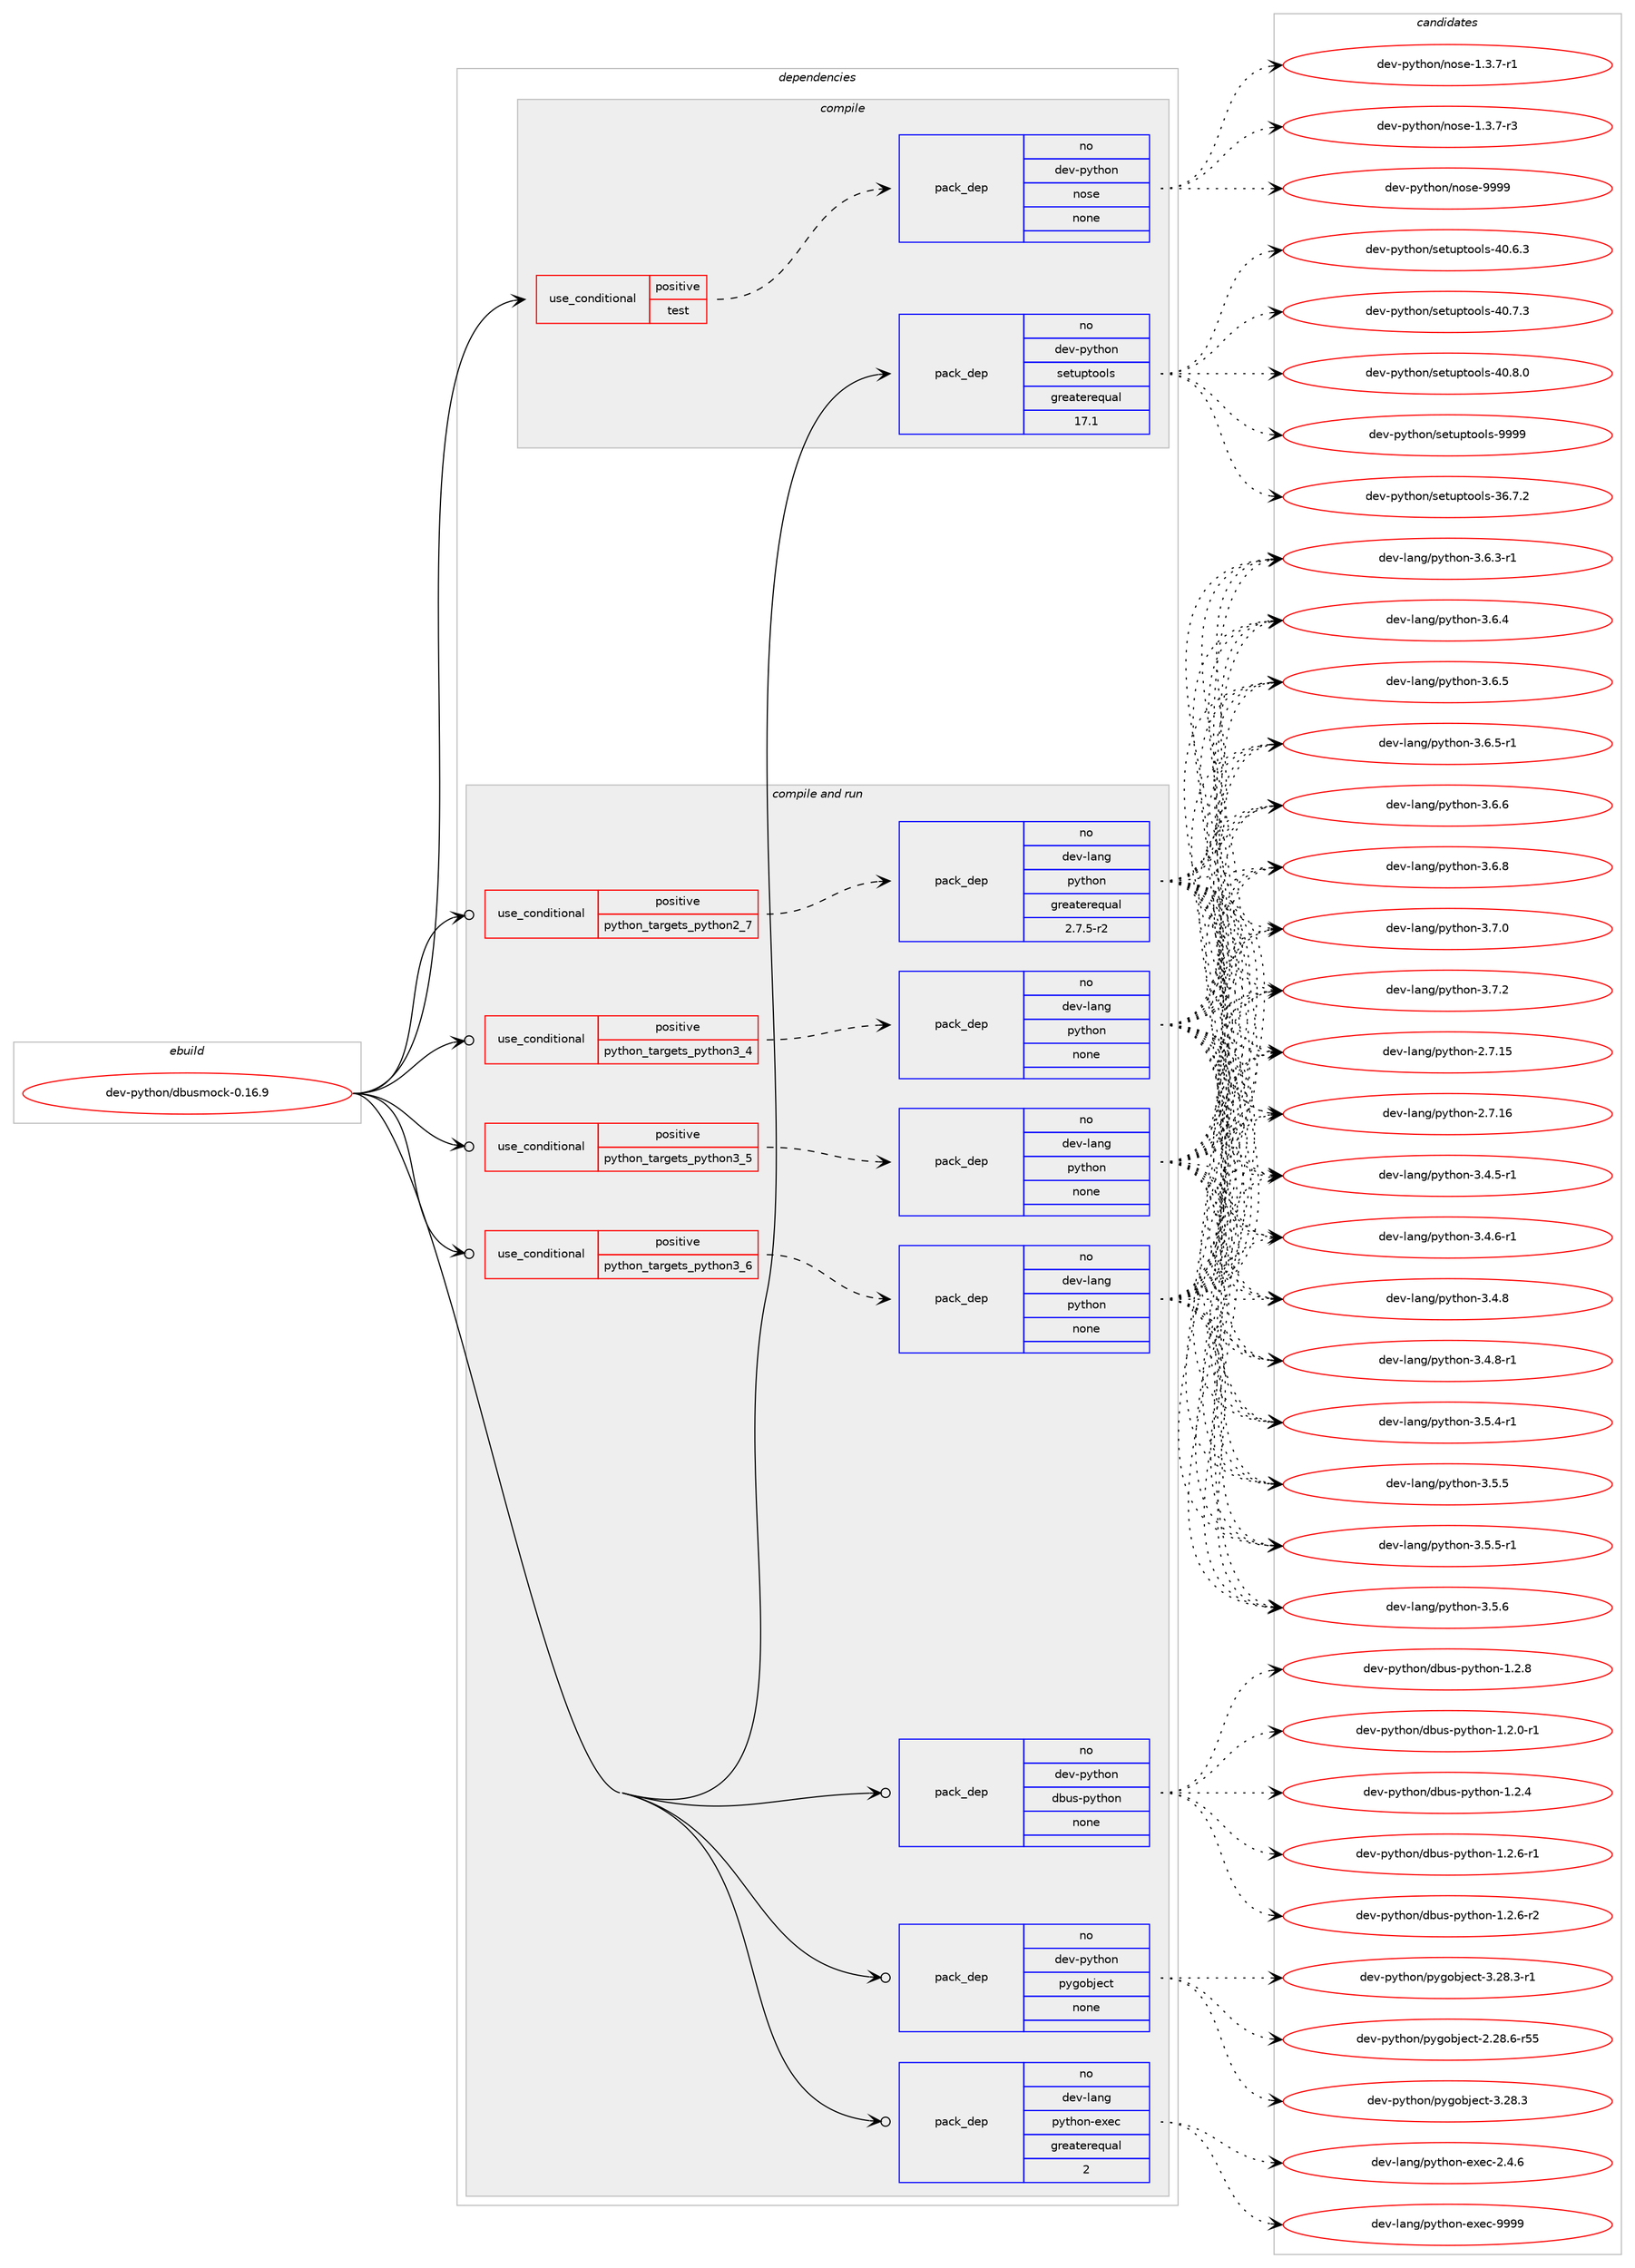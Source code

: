 digraph prolog {

# *************
# Graph options
# *************

newrank=true;
concentrate=true;
compound=true;
graph [rankdir=LR,fontname=Helvetica,fontsize=10,ranksep=1.5];#, ranksep=2.5, nodesep=0.2];
edge  [arrowhead=vee];
node  [fontname=Helvetica,fontsize=10];

# **********
# The ebuild
# **********

subgraph cluster_leftcol {
color=gray;
rank=same;
label=<<i>ebuild</i>>;
id [label="dev-python/dbusmock-0.16.9", color=red, width=4, href="../dev-python/dbusmock-0.16.9.svg"];
}

# ****************
# The dependencies
# ****************

subgraph cluster_midcol {
color=gray;
label=<<i>dependencies</i>>;
subgraph cluster_compile {
fillcolor="#eeeeee";
style=filled;
label=<<i>compile</i>>;
subgraph cond373114 {
dependency1405459 [label=<<TABLE BORDER="0" CELLBORDER="1" CELLSPACING="0" CELLPADDING="4"><TR><TD ROWSPAN="3" CELLPADDING="10">use_conditional</TD></TR><TR><TD>positive</TD></TR><TR><TD>test</TD></TR></TABLE>>, shape=none, color=red];
subgraph pack1009089 {
dependency1405460 [label=<<TABLE BORDER="0" CELLBORDER="1" CELLSPACING="0" CELLPADDING="4" WIDTH="220"><TR><TD ROWSPAN="6" CELLPADDING="30">pack_dep</TD></TR><TR><TD WIDTH="110">no</TD></TR><TR><TD>dev-python</TD></TR><TR><TD>nose</TD></TR><TR><TD>none</TD></TR><TR><TD></TD></TR></TABLE>>, shape=none, color=blue];
}
dependency1405459:e -> dependency1405460:w [weight=20,style="dashed",arrowhead="vee"];
}
id:e -> dependency1405459:w [weight=20,style="solid",arrowhead="vee"];
subgraph pack1009090 {
dependency1405461 [label=<<TABLE BORDER="0" CELLBORDER="1" CELLSPACING="0" CELLPADDING="4" WIDTH="220"><TR><TD ROWSPAN="6" CELLPADDING="30">pack_dep</TD></TR><TR><TD WIDTH="110">no</TD></TR><TR><TD>dev-python</TD></TR><TR><TD>setuptools</TD></TR><TR><TD>greaterequal</TD></TR><TR><TD>17.1</TD></TR></TABLE>>, shape=none, color=blue];
}
id:e -> dependency1405461:w [weight=20,style="solid",arrowhead="vee"];
}
subgraph cluster_compileandrun {
fillcolor="#eeeeee";
style=filled;
label=<<i>compile and run</i>>;
subgraph cond373115 {
dependency1405462 [label=<<TABLE BORDER="0" CELLBORDER="1" CELLSPACING="0" CELLPADDING="4"><TR><TD ROWSPAN="3" CELLPADDING="10">use_conditional</TD></TR><TR><TD>positive</TD></TR><TR><TD>python_targets_python2_7</TD></TR></TABLE>>, shape=none, color=red];
subgraph pack1009091 {
dependency1405463 [label=<<TABLE BORDER="0" CELLBORDER="1" CELLSPACING="0" CELLPADDING="4" WIDTH="220"><TR><TD ROWSPAN="6" CELLPADDING="30">pack_dep</TD></TR><TR><TD WIDTH="110">no</TD></TR><TR><TD>dev-lang</TD></TR><TR><TD>python</TD></TR><TR><TD>greaterequal</TD></TR><TR><TD>2.7.5-r2</TD></TR></TABLE>>, shape=none, color=blue];
}
dependency1405462:e -> dependency1405463:w [weight=20,style="dashed",arrowhead="vee"];
}
id:e -> dependency1405462:w [weight=20,style="solid",arrowhead="odotvee"];
subgraph cond373116 {
dependency1405464 [label=<<TABLE BORDER="0" CELLBORDER="1" CELLSPACING="0" CELLPADDING="4"><TR><TD ROWSPAN="3" CELLPADDING="10">use_conditional</TD></TR><TR><TD>positive</TD></TR><TR><TD>python_targets_python3_4</TD></TR></TABLE>>, shape=none, color=red];
subgraph pack1009092 {
dependency1405465 [label=<<TABLE BORDER="0" CELLBORDER="1" CELLSPACING="0" CELLPADDING="4" WIDTH="220"><TR><TD ROWSPAN="6" CELLPADDING="30">pack_dep</TD></TR><TR><TD WIDTH="110">no</TD></TR><TR><TD>dev-lang</TD></TR><TR><TD>python</TD></TR><TR><TD>none</TD></TR><TR><TD></TD></TR></TABLE>>, shape=none, color=blue];
}
dependency1405464:e -> dependency1405465:w [weight=20,style="dashed",arrowhead="vee"];
}
id:e -> dependency1405464:w [weight=20,style="solid",arrowhead="odotvee"];
subgraph cond373117 {
dependency1405466 [label=<<TABLE BORDER="0" CELLBORDER="1" CELLSPACING="0" CELLPADDING="4"><TR><TD ROWSPAN="3" CELLPADDING="10">use_conditional</TD></TR><TR><TD>positive</TD></TR><TR><TD>python_targets_python3_5</TD></TR></TABLE>>, shape=none, color=red];
subgraph pack1009093 {
dependency1405467 [label=<<TABLE BORDER="0" CELLBORDER="1" CELLSPACING="0" CELLPADDING="4" WIDTH="220"><TR><TD ROWSPAN="6" CELLPADDING="30">pack_dep</TD></TR><TR><TD WIDTH="110">no</TD></TR><TR><TD>dev-lang</TD></TR><TR><TD>python</TD></TR><TR><TD>none</TD></TR><TR><TD></TD></TR></TABLE>>, shape=none, color=blue];
}
dependency1405466:e -> dependency1405467:w [weight=20,style="dashed",arrowhead="vee"];
}
id:e -> dependency1405466:w [weight=20,style="solid",arrowhead="odotvee"];
subgraph cond373118 {
dependency1405468 [label=<<TABLE BORDER="0" CELLBORDER="1" CELLSPACING="0" CELLPADDING="4"><TR><TD ROWSPAN="3" CELLPADDING="10">use_conditional</TD></TR><TR><TD>positive</TD></TR><TR><TD>python_targets_python3_6</TD></TR></TABLE>>, shape=none, color=red];
subgraph pack1009094 {
dependency1405469 [label=<<TABLE BORDER="0" CELLBORDER="1" CELLSPACING="0" CELLPADDING="4" WIDTH="220"><TR><TD ROWSPAN="6" CELLPADDING="30">pack_dep</TD></TR><TR><TD WIDTH="110">no</TD></TR><TR><TD>dev-lang</TD></TR><TR><TD>python</TD></TR><TR><TD>none</TD></TR><TR><TD></TD></TR></TABLE>>, shape=none, color=blue];
}
dependency1405468:e -> dependency1405469:w [weight=20,style="dashed",arrowhead="vee"];
}
id:e -> dependency1405468:w [weight=20,style="solid",arrowhead="odotvee"];
subgraph pack1009095 {
dependency1405470 [label=<<TABLE BORDER="0" CELLBORDER="1" CELLSPACING="0" CELLPADDING="4" WIDTH="220"><TR><TD ROWSPAN="6" CELLPADDING="30">pack_dep</TD></TR><TR><TD WIDTH="110">no</TD></TR><TR><TD>dev-lang</TD></TR><TR><TD>python-exec</TD></TR><TR><TD>greaterequal</TD></TR><TR><TD>2</TD></TR></TABLE>>, shape=none, color=blue];
}
id:e -> dependency1405470:w [weight=20,style="solid",arrowhead="odotvee"];
subgraph pack1009096 {
dependency1405471 [label=<<TABLE BORDER="0" CELLBORDER="1" CELLSPACING="0" CELLPADDING="4" WIDTH="220"><TR><TD ROWSPAN="6" CELLPADDING="30">pack_dep</TD></TR><TR><TD WIDTH="110">no</TD></TR><TR><TD>dev-python</TD></TR><TR><TD>dbus-python</TD></TR><TR><TD>none</TD></TR><TR><TD></TD></TR></TABLE>>, shape=none, color=blue];
}
id:e -> dependency1405471:w [weight=20,style="solid",arrowhead="odotvee"];
subgraph pack1009097 {
dependency1405472 [label=<<TABLE BORDER="0" CELLBORDER="1" CELLSPACING="0" CELLPADDING="4" WIDTH="220"><TR><TD ROWSPAN="6" CELLPADDING="30">pack_dep</TD></TR><TR><TD WIDTH="110">no</TD></TR><TR><TD>dev-python</TD></TR><TR><TD>pygobject</TD></TR><TR><TD>none</TD></TR><TR><TD></TD></TR></TABLE>>, shape=none, color=blue];
}
id:e -> dependency1405472:w [weight=20,style="solid",arrowhead="odotvee"];
}
subgraph cluster_run {
fillcolor="#eeeeee";
style=filled;
label=<<i>run</i>>;
}
}

# **************
# The candidates
# **************

subgraph cluster_choices {
rank=same;
color=gray;
label=<<i>candidates</i>>;

subgraph choice1009089 {
color=black;
nodesep=1;
choice10010111845112121116104111110471101111151014549465146554511449 [label="dev-python/nose-1.3.7-r1", color=red, width=4,href="../dev-python/nose-1.3.7-r1.svg"];
choice10010111845112121116104111110471101111151014549465146554511451 [label="dev-python/nose-1.3.7-r3", color=red, width=4,href="../dev-python/nose-1.3.7-r3.svg"];
choice10010111845112121116104111110471101111151014557575757 [label="dev-python/nose-9999", color=red, width=4,href="../dev-python/nose-9999.svg"];
dependency1405460:e -> choice10010111845112121116104111110471101111151014549465146554511449:w [style=dotted,weight="100"];
dependency1405460:e -> choice10010111845112121116104111110471101111151014549465146554511451:w [style=dotted,weight="100"];
dependency1405460:e -> choice10010111845112121116104111110471101111151014557575757:w [style=dotted,weight="100"];
}
subgraph choice1009090 {
color=black;
nodesep=1;
choice100101118451121211161041111104711510111611711211611111110811545515446554650 [label="dev-python/setuptools-36.7.2", color=red, width=4,href="../dev-python/setuptools-36.7.2.svg"];
choice100101118451121211161041111104711510111611711211611111110811545524846544651 [label="dev-python/setuptools-40.6.3", color=red, width=4,href="../dev-python/setuptools-40.6.3.svg"];
choice100101118451121211161041111104711510111611711211611111110811545524846554651 [label="dev-python/setuptools-40.7.3", color=red, width=4,href="../dev-python/setuptools-40.7.3.svg"];
choice100101118451121211161041111104711510111611711211611111110811545524846564648 [label="dev-python/setuptools-40.8.0", color=red, width=4,href="../dev-python/setuptools-40.8.0.svg"];
choice10010111845112121116104111110471151011161171121161111111081154557575757 [label="dev-python/setuptools-9999", color=red, width=4,href="../dev-python/setuptools-9999.svg"];
dependency1405461:e -> choice100101118451121211161041111104711510111611711211611111110811545515446554650:w [style=dotted,weight="100"];
dependency1405461:e -> choice100101118451121211161041111104711510111611711211611111110811545524846544651:w [style=dotted,weight="100"];
dependency1405461:e -> choice100101118451121211161041111104711510111611711211611111110811545524846554651:w [style=dotted,weight="100"];
dependency1405461:e -> choice100101118451121211161041111104711510111611711211611111110811545524846564648:w [style=dotted,weight="100"];
dependency1405461:e -> choice10010111845112121116104111110471151011161171121161111111081154557575757:w [style=dotted,weight="100"];
}
subgraph choice1009091 {
color=black;
nodesep=1;
choice10010111845108971101034711212111610411111045504655464953 [label="dev-lang/python-2.7.15", color=red, width=4,href="../dev-lang/python-2.7.15.svg"];
choice10010111845108971101034711212111610411111045504655464954 [label="dev-lang/python-2.7.16", color=red, width=4,href="../dev-lang/python-2.7.16.svg"];
choice1001011184510897110103471121211161041111104551465246534511449 [label="dev-lang/python-3.4.5-r1", color=red, width=4,href="../dev-lang/python-3.4.5-r1.svg"];
choice1001011184510897110103471121211161041111104551465246544511449 [label="dev-lang/python-3.4.6-r1", color=red, width=4,href="../dev-lang/python-3.4.6-r1.svg"];
choice100101118451089711010347112121116104111110455146524656 [label="dev-lang/python-3.4.8", color=red, width=4,href="../dev-lang/python-3.4.8.svg"];
choice1001011184510897110103471121211161041111104551465246564511449 [label="dev-lang/python-3.4.8-r1", color=red, width=4,href="../dev-lang/python-3.4.8-r1.svg"];
choice1001011184510897110103471121211161041111104551465346524511449 [label="dev-lang/python-3.5.4-r1", color=red, width=4,href="../dev-lang/python-3.5.4-r1.svg"];
choice100101118451089711010347112121116104111110455146534653 [label="dev-lang/python-3.5.5", color=red, width=4,href="../dev-lang/python-3.5.5.svg"];
choice1001011184510897110103471121211161041111104551465346534511449 [label="dev-lang/python-3.5.5-r1", color=red, width=4,href="../dev-lang/python-3.5.5-r1.svg"];
choice100101118451089711010347112121116104111110455146534654 [label="dev-lang/python-3.5.6", color=red, width=4,href="../dev-lang/python-3.5.6.svg"];
choice1001011184510897110103471121211161041111104551465446514511449 [label="dev-lang/python-3.6.3-r1", color=red, width=4,href="../dev-lang/python-3.6.3-r1.svg"];
choice100101118451089711010347112121116104111110455146544652 [label="dev-lang/python-3.6.4", color=red, width=4,href="../dev-lang/python-3.6.4.svg"];
choice100101118451089711010347112121116104111110455146544653 [label="dev-lang/python-3.6.5", color=red, width=4,href="../dev-lang/python-3.6.5.svg"];
choice1001011184510897110103471121211161041111104551465446534511449 [label="dev-lang/python-3.6.5-r1", color=red, width=4,href="../dev-lang/python-3.6.5-r1.svg"];
choice100101118451089711010347112121116104111110455146544654 [label="dev-lang/python-3.6.6", color=red, width=4,href="../dev-lang/python-3.6.6.svg"];
choice100101118451089711010347112121116104111110455146544656 [label="dev-lang/python-3.6.8", color=red, width=4,href="../dev-lang/python-3.6.8.svg"];
choice100101118451089711010347112121116104111110455146554648 [label="dev-lang/python-3.7.0", color=red, width=4,href="../dev-lang/python-3.7.0.svg"];
choice100101118451089711010347112121116104111110455146554650 [label="dev-lang/python-3.7.2", color=red, width=4,href="../dev-lang/python-3.7.2.svg"];
dependency1405463:e -> choice10010111845108971101034711212111610411111045504655464953:w [style=dotted,weight="100"];
dependency1405463:e -> choice10010111845108971101034711212111610411111045504655464954:w [style=dotted,weight="100"];
dependency1405463:e -> choice1001011184510897110103471121211161041111104551465246534511449:w [style=dotted,weight="100"];
dependency1405463:e -> choice1001011184510897110103471121211161041111104551465246544511449:w [style=dotted,weight="100"];
dependency1405463:e -> choice100101118451089711010347112121116104111110455146524656:w [style=dotted,weight="100"];
dependency1405463:e -> choice1001011184510897110103471121211161041111104551465246564511449:w [style=dotted,weight="100"];
dependency1405463:e -> choice1001011184510897110103471121211161041111104551465346524511449:w [style=dotted,weight="100"];
dependency1405463:e -> choice100101118451089711010347112121116104111110455146534653:w [style=dotted,weight="100"];
dependency1405463:e -> choice1001011184510897110103471121211161041111104551465346534511449:w [style=dotted,weight="100"];
dependency1405463:e -> choice100101118451089711010347112121116104111110455146534654:w [style=dotted,weight="100"];
dependency1405463:e -> choice1001011184510897110103471121211161041111104551465446514511449:w [style=dotted,weight="100"];
dependency1405463:e -> choice100101118451089711010347112121116104111110455146544652:w [style=dotted,weight="100"];
dependency1405463:e -> choice100101118451089711010347112121116104111110455146544653:w [style=dotted,weight="100"];
dependency1405463:e -> choice1001011184510897110103471121211161041111104551465446534511449:w [style=dotted,weight="100"];
dependency1405463:e -> choice100101118451089711010347112121116104111110455146544654:w [style=dotted,weight="100"];
dependency1405463:e -> choice100101118451089711010347112121116104111110455146544656:w [style=dotted,weight="100"];
dependency1405463:e -> choice100101118451089711010347112121116104111110455146554648:w [style=dotted,weight="100"];
dependency1405463:e -> choice100101118451089711010347112121116104111110455146554650:w [style=dotted,weight="100"];
}
subgraph choice1009092 {
color=black;
nodesep=1;
choice10010111845108971101034711212111610411111045504655464953 [label="dev-lang/python-2.7.15", color=red, width=4,href="../dev-lang/python-2.7.15.svg"];
choice10010111845108971101034711212111610411111045504655464954 [label="dev-lang/python-2.7.16", color=red, width=4,href="../dev-lang/python-2.7.16.svg"];
choice1001011184510897110103471121211161041111104551465246534511449 [label="dev-lang/python-3.4.5-r1", color=red, width=4,href="../dev-lang/python-3.4.5-r1.svg"];
choice1001011184510897110103471121211161041111104551465246544511449 [label="dev-lang/python-3.4.6-r1", color=red, width=4,href="../dev-lang/python-3.4.6-r1.svg"];
choice100101118451089711010347112121116104111110455146524656 [label="dev-lang/python-3.4.8", color=red, width=4,href="../dev-lang/python-3.4.8.svg"];
choice1001011184510897110103471121211161041111104551465246564511449 [label="dev-lang/python-3.4.8-r1", color=red, width=4,href="../dev-lang/python-3.4.8-r1.svg"];
choice1001011184510897110103471121211161041111104551465346524511449 [label="dev-lang/python-3.5.4-r1", color=red, width=4,href="../dev-lang/python-3.5.4-r1.svg"];
choice100101118451089711010347112121116104111110455146534653 [label="dev-lang/python-3.5.5", color=red, width=4,href="../dev-lang/python-3.5.5.svg"];
choice1001011184510897110103471121211161041111104551465346534511449 [label="dev-lang/python-3.5.5-r1", color=red, width=4,href="../dev-lang/python-3.5.5-r1.svg"];
choice100101118451089711010347112121116104111110455146534654 [label="dev-lang/python-3.5.6", color=red, width=4,href="../dev-lang/python-3.5.6.svg"];
choice1001011184510897110103471121211161041111104551465446514511449 [label="dev-lang/python-3.6.3-r1", color=red, width=4,href="../dev-lang/python-3.6.3-r1.svg"];
choice100101118451089711010347112121116104111110455146544652 [label="dev-lang/python-3.6.4", color=red, width=4,href="../dev-lang/python-3.6.4.svg"];
choice100101118451089711010347112121116104111110455146544653 [label="dev-lang/python-3.6.5", color=red, width=4,href="../dev-lang/python-3.6.5.svg"];
choice1001011184510897110103471121211161041111104551465446534511449 [label="dev-lang/python-3.6.5-r1", color=red, width=4,href="../dev-lang/python-3.6.5-r1.svg"];
choice100101118451089711010347112121116104111110455146544654 [label="dev-lang/python-3.6.6", color=red, width=4,href="../dev-lang/python-3.6.6.svg"];
choice100101118451089711010347112121116104111110455146544656 [label="dev-lang/python-3.6.8", color=red, width=4,href="../dev-lang/python-3.6.8.svg"];
choice100101118451089711010347112121116104111110455146554648 [label="dev-lang/python-3.7.0", color=red, width=4,href="../dev-lang/python-3.7.0.svg"];
choice100101118451089711010347112121116104111110455146554650 [label="dev-lang/python-3.7.2", color=red, width=4,href="../dev-lang/python-3.7.2.svg"];
dependency1405465:e -> choice10010111845108971101034711212111610411111045504655464953:w [style=dotted,weight="100"];
dependency1405465:e -> choice10010111845108971101034711212111610411111045504655464954:w [style=dotted,weight="100"];
dependency1405465:e -> choice1001011184510897110103471121211161041111104551465246534511449:w [style=dotted,weight="100"];
dependency1405465:e -> choice1001011184510897110103471121211161041111104551465246544511449:w [style=dotted,weight="100"];
dependency1405465:e -> choice100101118451089711010347112121116104111110455146524656:w [style=dotted,weight="100"];
dependency1405465:e -> choice1001011184510897110103471121211161041111104551465246564511449:w [style=dotted,weight="100"];
dependency1405465:e -> choice1001011184510897110103471121211161041111104551465346524511449:w [style=dotted,weight="100"];
dependency1405465:e -> choice100101118451089711010347112121116104111110455146534653:w [style=dotted,weight="100"];
dependency1405465:e -> choice1001011184510897110103471121211161041111104551465346534511449:w [style=dotted,weight="100"];
dependency1405465:e -> choice100101118451089711010347112121116104111110455146534654:w [style=dotted,weight="100"];
dependency1405465:e -> choice1001011184510897110103471121211161041111104551465446514511449:w [style=dotted,weight="100"];
dependency1405465:e -> choice100101118451089711010347112121116104111110455146544652:w [style=dotted,weight="100"];
dependency1405465:e -> choice100101118451089711010347112121116104111110455146544653:w [style=dotted,weight="100"];
dependency1405465:e -> choice1001011184510897110103471121211161041111104551465446534511449:w [style=dotted,weight="100"];
dependency1405465:e -> choice100101118451089711010347112121116104111110455146544654:w [style=dotted,weight="100"];
dependency1405465:e -> choice100101118451089711010347112121116104111110455146544656:w [style=dotted,weight="100"];
dependency1405465:e -> choice100101118451089711010347112121116104111110455146554648:w [style=dotted,weight="100"];
dependency1405465:e -> choice100101118451089711010347112121116104111110455146554650:w [style=dotted,weight="100"];
}
subgraph choice1009093 {
color=black;
nodesep=1;
choice10010111845108971101034711212111610411111045504655464953 [label="dev-lang/python-2.7.15", color=red, width=4,href="../dev-lang/python-2.7.15.svg"];
choice10010111845108971101034711212111610411111045504655464954 [label="dev-lang/python-2.7.16", color=red, width=4,href="../dev-lang/python-2.7.16.svg"];
choice1001011184510897110103471121211161041111104551465246534511449 [label="dev-lang/python-3.4.5-r1", color=red, width=4,href="../dev-lang/python-3.4.5-r1.svg"];
choice1001011184510897110103471121211161041111104551465246544511449 [label="dev-lang/python-3.4.6-r1", color=red, width=4,href="../dev-lang/python-3.4.6-r1.svg"];
choice100101118451089711010347112121116104111110455146524656 [label="dev-lang/python-3.4.8", color=red, width=4,href="../dev-lang/python-3.4.8.svg"];
choice1001011184510897110103471121211161041111104551465246564511449 [label="dev-lang/python-3.4.8-r1", color=red, width=4,href="../dev-lang/python-3.4.8-r1.svg"];
choice1001011184510897110103471121211161041111104551465346524511449 [label="dev-lang/python-3.5.4-r1", color=red, width=4,href="../dev-lang/python-3.5.4-r1.svg"];
choice100101118451089711010347112121116104111110455146534653 [label="dev-lang/python-3.5.5", color=red, width=4,href="../dev-lang/python-3.5.5.svg"];
choice1001011184510897110103471121211161041111104551465346534511449 [label="dev-lang/python-3.5.5-r1", color=red, width=4,href="../dev-lang/python-3.5.5-r1.svg"];
choice100101118451089711010347112121116104111110455146534654 [label="dev-lang/python-3.5.6", color=red, width=4,href="../dev-lang/python-3.5.6.svg"];
choice1001011184510897110103471121211161041111104551465446514511449 [label="dev-lang/python-3.6.3-r1", color=red, width=4,href="../dev-lang/python-3.6.3-r1.svg"];
choice100101118451089711010347112121116104111110455146544652 [label="dev-lang/python-3.6.4", color=red, width=4,href="../dev-lang/python-3.6.4.svg"];
choice100101118451089711010347112121116104111110455146544653 [label="dev-lang/python-3.6.5", color=red, width=4,href="../dev-lang/python-3.6.5.svg"];
choice1001011184510897110103471121211161041111104551465446534511449 [label="dev-lang/python-3.6.5-r1", color=red, width=4,href="../dev-lang/python-3.6.5-r1.svg"];
choice100101118451089711010347112121116104111110455146544654 [label="dev-lang/python-3.6.6", color=red, width=4,href="../dev-lang/python-3.6.6.svg"];
choice100101118451089711010347112121116104111110455146544656 [label="dev-lang/python-3.6.8", color=red, width=4,href="../dev-lang/python-3.6.8.svg"];
choice100101118451089711010347112121116104111110455146554648 [label="dev-lang/python-3.7.0", color=red, width=4,href="../dev-lang/python-3.7.0.svg"];
choice100101118451089711010347112121116104111110455146554650 [label="dev-lang/python-3.7.2", color=red, width=4,href="../dev-lang/python-3.7.2.svg"];
dependency1405467:e -> choice10010111845108971101034711212111610411111045504655464953:w [style=dotted,weight="100"];
dependency1405467:e -> choice10010111845108971101034711212111610411111045504655464954:w [style=dotted,weight="100"];
dependency1405467:e -> choice1001011184510897110103471121211161041111104551465246534511449:w [style=dotted,weight="100"];
dependency1405467:e -> choice1001011184510897110103471121211161041111104551465246544511449:w [style=dotted,weight="100"];
dependency1405467:e -> choice100101118451089711010347112121116104111110455146524656:w [style=dotted,weight="100"];
dependency1405467:e -> choice1001011184510897110103471121211161041111104551465246564511449:w [style=dotted,weight="100"];
dependency1405467:e -> choice1001011184510897110103471121211161041111104551465346524511449:w [style=dotted,weight="100"];
dependency1405467:e -> choice100101118451089711010347112121116104111110455146534653:w [style=dotted,weight="100"];
dependency1405467:e -> choice1001011184510897110103471121211161041111104551465346534511449:w [style=dotted,weight="100"];
dependency1405467:e -> choice100101118451089711010347112121116104111110455146534654:w [style=dotted,weight="100"];
dependency1405467:e -> choice1001011184510897110103471121211161041111104551465446514511449:w [style=dotted,weight="100"];
dependency1405467:e -> choice100101118451089711010347112121116104111110455146544652:w [style=dotted,weight="100"];
dependency1405467:e -> choice100101118451089711010347112121116104111110455146544653:w [style=dotted,weight="100"];
dependency1405467:e -> choice1001011184510897110103471121211161041111104551465446534511449:w [style=dotted,weight="100"];
dependency1405467:e -> choice100101118451089711010347112121116104111110455146544654:w [style=dotted,weight="100"];
dependency1405467:e -> choice100101118451089711010347112121116104111110455146544656:w [style=dotted,weight="100"];
dependency1405467:e -> choice100101118451089711010347112121116104111110455146554648:w [style=dotted,weight="100"];
dependency1405467:e -> choice100101118451089711010347112121116104111110455146554650:w [style=dotted,weight="100"];
}
subgraph choice1009094 {
color=black;
nodesep=1;
choice10010111845108971101034711212111610411111045504655464953 [label="dev-lang/python-2.7.15", color=red, width=4,href="../dev-lang/python-2.7.15.svg"];
choice10010111845108971101034711212111610411111045504655464954 [label="dev-lang/python-2.7.16", color=red, width=4,href="../dev-lang/python-2.7.16.svg"];
choice1001011184510897110103471121211161041111104551465246534511449 [label="dev-lang/python-3.4.5-r1", color=red, width=4,href="../dev-lang/python-3.4.5-r1.svg"];
choice1001011184510897110103471121211161041111104551465246544511449 [label="dev-lang/python-3.4.6-r1", color=red, width=4,href="../dev-lang/python-3.4.6-r1.svg"];
choice100101118451089711010347112121116104111110455146524656 [label="dev-lang/python-3.4.8", color=red, width=4,href="../dev-lang/python-3.4.8.svg"];
choice1001011184510897110103471121211161041111104551465246564511449 [label="dev-lang/python-3.4.8-r1", color=red, width=4,href="../dev-lang/python-3.4.8-r1.svg"];
choice1001011184510897110103471121211161041111104551465346524511449 [label="dev-lang/python-3.5.4-r1", color=red, width=4,href="../dev-lang/python-3.5.4-r1.svg"];
choice100101118451089711010347112121116104111110455146534653 [label="dev-lang/python-3.5.5", color=red, width=4,href="../dev-lang/python-3.5.5.svg"];
choice1001011184510897110103471121211161041111104551465346534511449 [label="dev-lang/python-3.5.5-r1", color=red, width=4,href="../dev-lang/python-3.5.5-r1.svg"];
choice100101118451089711010347112121116104111110455146534654 [label="dev-lang/python-3.5.6", color=red, width=4,href="../dev-lang/python-3.5.6.svg"];
choice1001011184510897110103471121211161041111104551465446514511449 [label="dev-lang/python-3.6.3-r1", color=red, width=4,href="../dev-lang/python-3.6.3-r1.svg"];
choice100101118451089711010347112121116104111110455146544652 [label="dev-lang/python-3.6.4", color=red, width=4,href="../dev-lang/python-3.6.4.svg"];
choice100101118451089711010347112121116104111110455146544653 [label="dev-lang/python-3.6.5", color=red, width=4,href="../dev-lang/python-3.6.5.svg"];
choice1001011184510897110103471121211161041111104551465446534511449 [label="dev-lang/python-3.6.5-r1", color=red, width=4,href="../dev-lang/python-3.6.5-r1.svg"];
choice100101118451089711010347112121116104111110455146544654 [label="dev-lang/python-3.6.6", color=red, width=4,href="../dev-lang/python-3.6.6.svg"];
choice100101118451089711010347112121116104111110455146544656 [label="dev-lang/python-3.6.8", color=red, width=4,href="../dev-lang/python-3.6.8.svg"];
choice100101118451089711010347112121116104111110455146554648 [label="dev-lang/python-3.7.0", color=red, width=4,href="../dev-lang/python-3.7.0.svg"];
choice100101118451089711010347112121116104111110455146554650 [label="dev-lang/python-3.7.2", color=red, width=4,href="../dev-lang/python-3.7.2.svg"];
dependency1405469:e -> choice10010111845108971101034711212111610411111045504655464953:w [style=dotted,weight="100"];
dependency1405469:e -> choice10010111845108971101034711212111610411111045504655464954:w [style=dotted,weight="100"];
dependency1405469:e -> choice1001011184510897110103471121211161041111104551465246534511449:w [style=dotted,weight="100"];
dependency1405469:e -> choice1001011184510897110103471121211161041111104551465246544511449:w [style=dotted,weight="100"];
dependency1405469:e -> choice100101118451089711010347112121116104111110455146524656:w [style=dotted,weight="100"];
dependency1405469:e -> choice1001011184510897110103471121211161041111104551465246564511449:w [style=dotted,weight="100"];
dependency1405469:e -> choice1001011184510897110103471121211161041111104551465346524511449:w [style=dotted,weight="100"];
dependency1405469:e -> choice100101118451089711010347112121116104111110455146534653:w [style=dotted,weight="100"];
dependency1405469:e -> choice1001011184510897110103471121211161041111104551465346534511449:w [style=dotted,weight="100"];
dependency1405469:e -> choice100101118451089711010347112121116104111110455146534654:w [style=dotted,weight="100"];
dependency1405469:e -> choice1001011184510897110103471121211161041111104551465446514511449:w [style=dotted,weight="100"];
dependency1405469:e -> choice100101118451089711010347112121116104111110455146544652:w [style=dotted,weight="100"];
dependency1405469:e -> choice100101118451089711010347112121116104111110455146544653:w [style=dotted,weight="100"];
dependency1405469:e -> choice1001011184510897110103471121211161041111104551465446534511449:w [style=dotted,weight="100"];
dependency1405469:e -> choice100101118451089711010347112121116104111110455146544654:w [style=dotted,weight="100"];
dependency1405469:e -> choice100101118451089711010347112121116104111110455146544656:w [style=dotted,weight="100"];
dependency1405469:e -> choice100101118451089711010347112121116104111110455146554648:w [style=dotted,weight="100"];
dependency1405469:e -> choice100101118451089711010347112121116104111110455146554650:w [style=dotted,weight="100"];
}
subgraph choice1009095 {
color=black;
nodesep=1;
choice1001011184510897110103471121211161041111104510112010199455046524654 [label="dev-lang/python-exec-2.4.6", color=red, width=4,href="../dev-lang/python-exec-2.4.6.svg"];
choice10010111845108971101034711212111610411111045101120101994557575757 [label="dev-lang/python-exec-9999", color=red, width=4,href="../dev-lang/python-exec-9999.svg"];
dependency1405470:e -> choice1001011184510897110103471121211161041111104510112010199455046524654:w [style=dotted,weight="100"];
dependency1405470:e -> choice10010111845108971101034711212111610411111045101120101994557575757:w [style=dotted,weight="100"];
}
subgraph choice1009096 {
color=black;
nodesep=1;
choice100101118451121211161041111104710098117115451121211161041111104549465046484511449 [label="dev-python/dbus-python-1.2.0-r1", color=red, width=4,href="../dev-python/dbus-python-1.2.0-r1.svg"];
choice10010111845112121116104111110471009811711545112121116104111110454946504652 [label="dev-python/dbus-python-1.2.4", color=red, width=4,href="../dev-python/dbus-python-1.2.4.svg"];
choice100101118451121211161041111104710098117115451121211161041111104549465046544511449 [label="dev-python/dbus-python-1.2.6-r1", color=red, width=4,href="../dev-python/dbus-python-1.2.6-r1.svg"];
choice100101118451121211161041111104710098117115451121211161041111104549465046544511450 [label="dev-python/dbus-python-1.2.6-r2", color=red, width=4,href="../dev-python/dbus-python-1.2.6-r2.svg"];
choice10010111845112121116104111110471009811711545112121116104111110454946504656 [label="dev-python/dbus-python-1.2.8", color=red, width=4,href="../dev-python/dbus-python-1.2.8.svg"];
dependency1405471:e -> choice100101118451121211161041111104710098117115451121211161041111104549465046484511449:w [style=dotted,weight="100"];
dependency1405471:e -> choice10010111845112121116104111110471009811711545112121116104111110454946504652:w [style=dotted,weight="100"];
dependency1405471:e -> choice100101118451121211161041111104710098117115451121211161041111104549465046544511449:w [style=dotted,weight="100"];
dependency1405471:e -> choice100101118451121211161041111104710098117115451121211161041111104549465046544511450:w [style=dotted,weight="100"];
dependency1405471:e -> choice10010111845112121116104111110471009811711545112121116104111110454946504656:w [style=dotted,weight="100"];
}
subgraph choice1009097 {
color=black;
nodesep=1;
choice1001011184511212111610411111047112121103111981061019911645504650564654451145353 [label="dev-python/pygobject-2.28.6-r55", color=red, width=4,href="../dev-python/pygobject-2.28.6-r55.svg"];
choice1001011184511212111610411111047112121103111981061019911645514650564651 [label="dev-python/pygobject-3.28.3", color=red, width=4,href="../dev-python/pygobject-3.28.3.svg"];
choice10010111845112121116104111110471121211031119810610199116455146505646514511449 [label="dev-python/pygobject-3.28.3-r1", color=red, width=4,href="../dev-python/pygobject-3.28.3-r1.svg"];
dependency1405472:e -> choice1001011184511212111610411111047112121103111981061019911645504650564654451145353:w [style=dotted,weight="100"];
dependency1405472:e -> choice1001011184511212111610411111047112121103111981061019911645514650564651:w [style=dotted,weight="100"];
dependency1405472:e -> choice10010111845112121116104111110471121211031119810610199116455146505646514511449:w [style=dotted,weight="100"];
}
}

}

